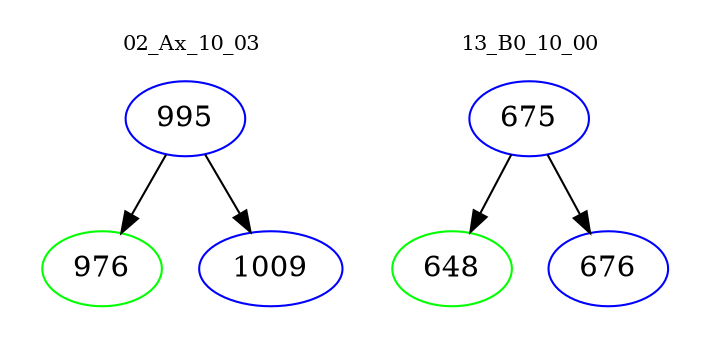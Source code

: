 digraph{
subgraph cluster_0 {
color = white
label = "02_Ax_10_03";
fontsize=10;
T0_995 [label="995", color="blue"]
T0_995 -> T0_976 [color="black"]
T0_976 [label="976", color="green"]
T0_995 -> T0_1009 [color="black"]
T0_1009 [label="1009", color="blue"]
}
subgraph cluster_1 {
color = white
label = "13_B0_10_00";
fontsize=10;
T1_675 [label="675", color="blue"]
T1_675 -> T1_648 [color="black"]
T1_648 [label="648", color="green"]
T1_675 -> T1_676 [color="black"]
T1_676 [label="676", color="blue"]
}
}
